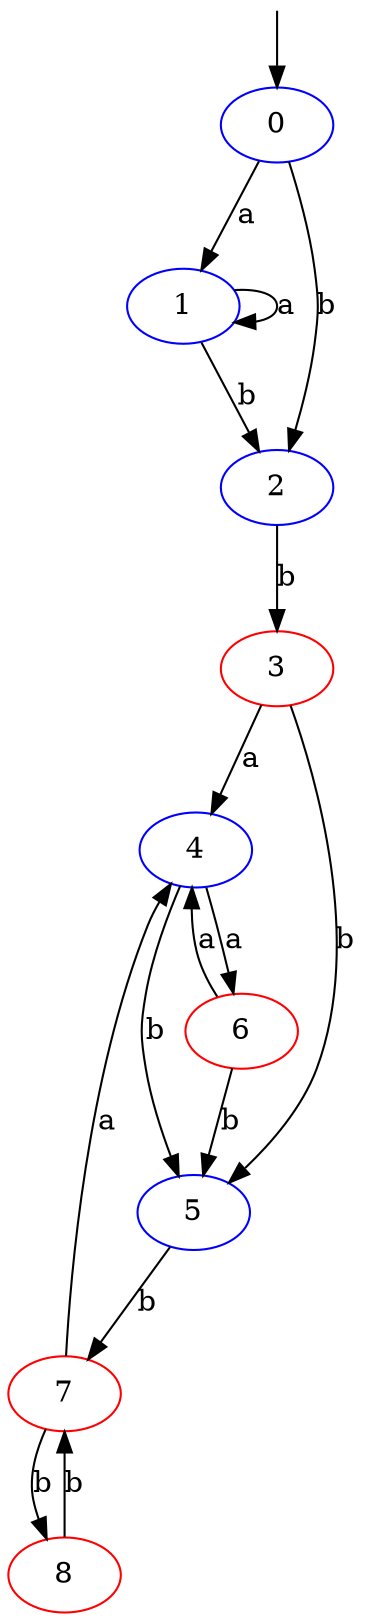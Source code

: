 digraph G{node [color=blue;];0;node [color=blue;];1;node [color=blue;];2;node [color=red;];3;node [color=blue;];4;node [color=blue;];5;node [color=red;];6;node [color=red;];7;node [color=red;];8;node [shape=none;label="";height=0;width=0;];-1;-1->0;0->1[label="a";];0->2[label="b";];1->1[label="a";];1->2[label="b";];2->3[label="b";];3->4[label="a";];3->5[label="b";];4->6[label="a";];4->5[label="b";];5->7[label="b";];6->4[label="a";];6->5[label="b";];7->4[label="a";];7->8[label="b";];8->7[label="b";];}
